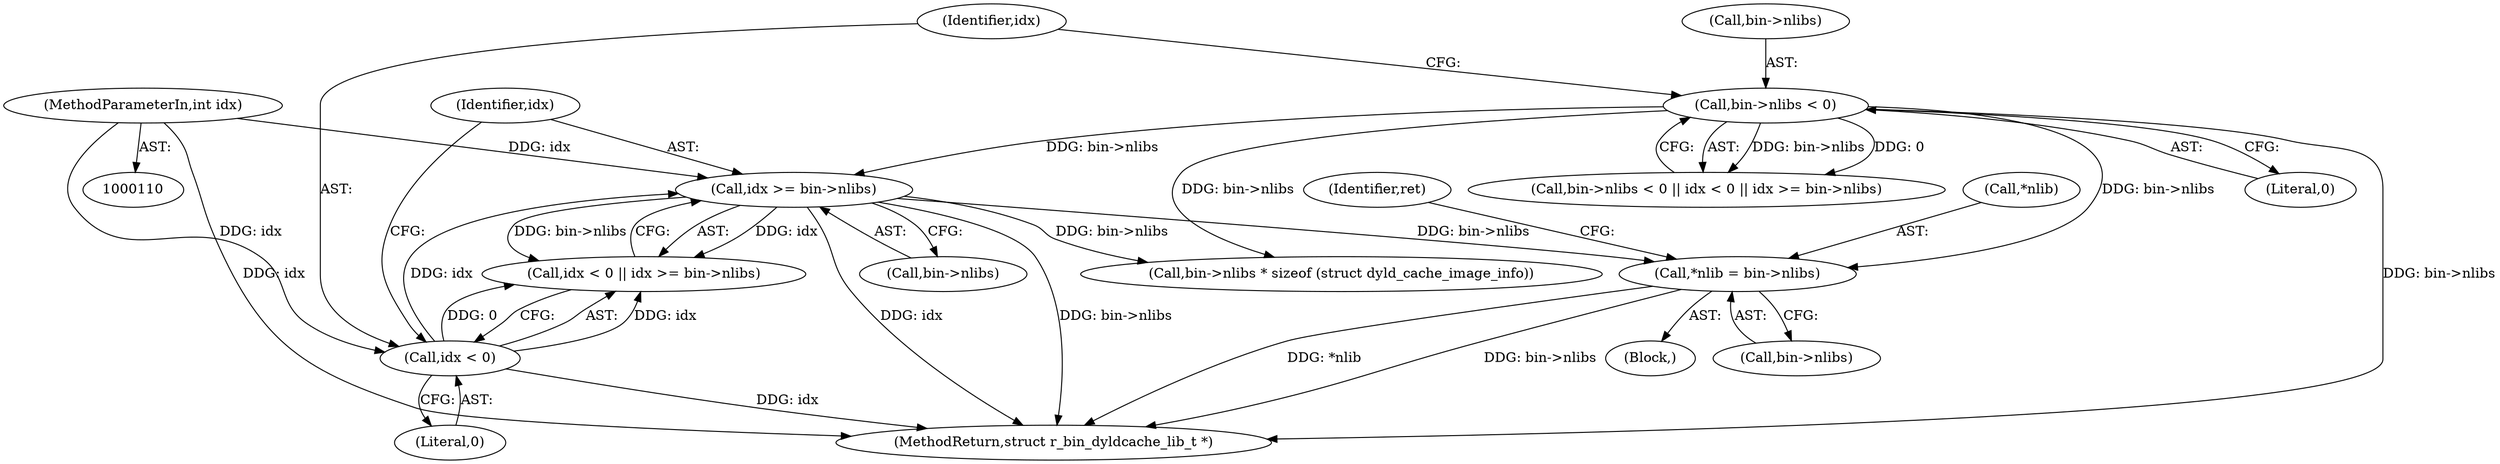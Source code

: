 digraph "0_radare2_4e98402f09a0ef0bb8559a33a4c1988c54938eaf@pointer" {
"1000184" [label="(Call,*nlib = bin->nlibs)"];
"1000176" [label="(Call,idx >= bin->nlibs)"];
"1000173" [label="(Call,idx < 0)"];
"1000112" [label="(MethodParameterIn,int idx)"];
"1000167" [label="(Call,bin->nlibs < 0)"];
"1000173" [label="(Call,idx < 0)"];
"1000178" [label="(Call,bin->nlibs)"];
"1000177" [label="(Identifier,idx)"];
"1000750" [label="(MethodReturn,struct r_bin_dyldcache_lib_t *)"];
"1000185" [label="(Call,*nlib)"];
"1000172" [label="(Call,idx < 0 || idx >= bin->nlibs)"];
"1000192" [label="(Identifier,ret)"];
"1000176" [label="(Call,idx >= bin->nlibs)"];
"1000175" [label="(Literal,0)"];
"1000112" [label="(MethodParameterIn,int idx)"];
"1000174" [label="(Identifier,idx)"];
"1000171" [label="(Literal,0)"];
"1000166" [label="(Call,bin->nlibs < 0 || idx < 0 || idx >= bin->nlibs)"];
"1000167" [label="(Call,bin->nlibs < 0)"];
"1000168" [label="(Call,bin->nlibs)"];
"1000243" [label="(Call,bin->nlibs * sizeof (struct dyld_cache_image_info))"];
"1000114" [label="(Block,)"];
"1000187" [label="(Call,bin->nlibs)"];
"1000184" [label="(Call,*nlib = bin->nlibs)"];
"1000184" -> "1000114"  [label="AST: "];
"1000184" -> "1000187"  [label="CFG: "];
"1000185" -> "1000184"  [label="AST: "];
"1000187" -> "1000184"  [label="AST: "];
"1000192" -> "1000184"  [label="CFG: "];
"1000184" -> "1000750"  [label="DDG: bin->nlibs"];
"1000184" -> "1000750"  [label="DDG: *nlib"];
"1000176" -> "1000184"  [label="DDG: bin->nlibs"];
"1000167" -> "1000184"  [label="DDG: bin->nlibs"];
"1000176" -> "1000172"  [label="AST: "];
"1000176" -> "1000178"  [label="CFG: "];
"1000177" -> "1000176"  [label="AST: "];
"1000178" -> "1000176"  [label="AST: "];
"1000172" -> "1000176"  [label="CFG: "];
"1000176" -> "1000750"  [label="DDG: bin->nlibs"];
"1000176" -> "1000750"  [label="DDG: idx"];
"1000176" -> "1000172"  [label="DDG: idx"];
"1000176" -> "1000172"  [label="DDG: bin->nlibs"];
"1000173" -> "1000176"  [label="DDG: idx"];
"1000112" -> "1000176"  [label="DDG: idx"];
"1000167" -> "1000176"  [label="DDG: bin->nlibs"];
"1000176" -> "1000243"  [label="DDG: bin->nlibs"];
"1000173" -> "1000172"  [label="AST: "];
"1000173" -> "1000175"  [label="CFG: "];
"1000174" -> "1000173"  [label="AST: "];
"1000175" -> "1000173"  [label="AST: "];
"1000177" -> "1000173"  [label="CFG: "];
"1000172" -> "1000173"  [label="CFG: "];
"1000173" -> "1000750"  [label="DDG: idx"];
"1000173" -> "1000172"  [label="DDG: idx"];
"1000173" -> "1000172"  [label="DDG: 0"];
"1000112" -> "1000173"  [label="DDG: idx"];
"1000112" -> "1000110"  [label="AST: "];
"1000112" -> "1000750"  [label="DDG: idx"];
"1000167" -> "1000166"  [label="AST: "];
"1000167" -> "1000171"  [label="CFG: "];
"1000168" -> "1000167"  [label="AST: "];
"1000171" -> "1000167"  [label="AST: "];
"1000174" -> "1000167"  [label="CFG: "];
"1000166" -> "1000167"  [label="CFG: "];
"1000167" -> "1000750"  [label="DDG: bin->nlibs"];
"1000167" -> "1000166"  [label="DDG: bin->nlibs"];
"1000167" -> "1000166"  [label="DDG: 0"];
"1000167" -> "1000243"  [label="DDG: bin->nlibs"];
}
